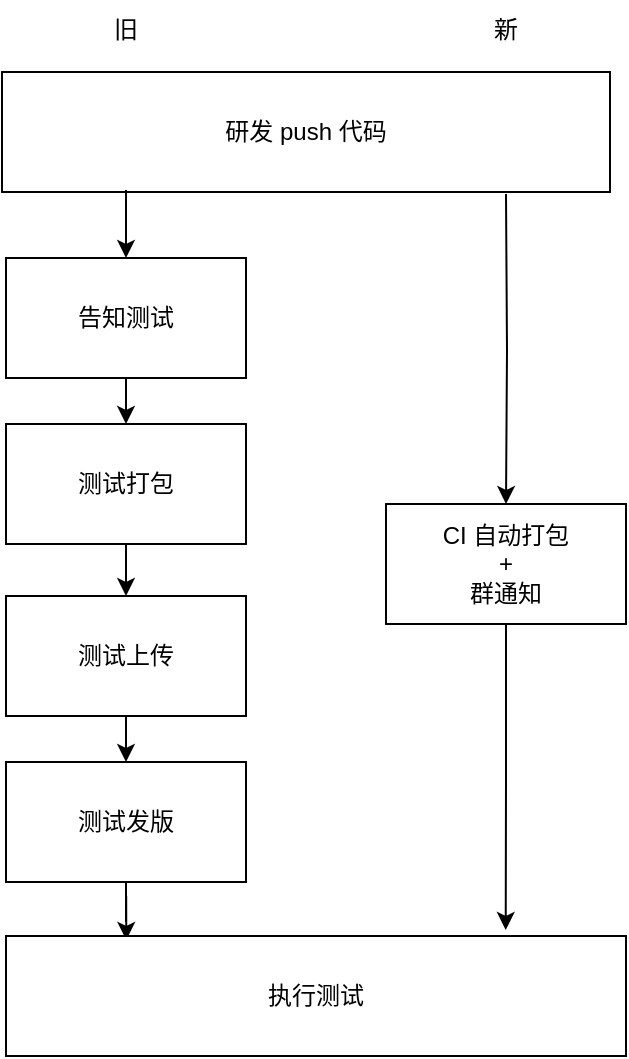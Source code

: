 <mxfile version="21.6.9" type="github">
  <diagram id="C5RBs43oDa-KdzZeNtuy" name="Page-1">
    <mxGraphModel dx="1434" dy="678" grid="0" gridSize="10" guides="1" tooltips="1" connect="1" arrows="1" fold="1" page="1" pageScale="1" pageWidth="827" pageHeight="1169" math="0" shadow="0">
      <root>
        <mxCell id="WIyWlLk6GJQsqaUBKTNV-0" />
        <mxCell id="WIyWlLk6GJQsqaUBKTNV-1" parent="WIyWlLk6GJQsqaUBKTNV-0" />
        <mxCell id="2jNLKK-pSZHmPOLY_wM6-0" value="研发 push 代码" style="rounded=0;whiteSpace=wrap;html=1;" vertex="1" parent="WIyWlLk6GJQsqaUBKTNV-1">
          <mxGeometry x="198" y="135" width="304" height="60" as="geometry" />
        </mxCell>
        <mxCell id="2jNLKK-pSZHmPOLY_wM6-6" value="" style="edgeStyle=orthogonalEdgeStyle;rounded=0;orthogonalLoop=1;jettySize=auto;html=1;" edge="1" parent="WIyWlLk6GJQsqaUBKTNV-1" source="2jNLKK-pSZHmPOLY_wM6-1" target="2jNLKK-pSZHmPOLY_wM6-2">
          <mxGeometry relative="1" as="geometry" />
        </mxCell>
        <mxCell id="2jNLKK-pSZHmPOLY_wM6-1" value="告知测试" style="rounded=0;whiteSpace=wrap;html=1;" vertex="1" parent="WIyWlLk6GJQsqaUBKTNV-1">
          <mxGeometry x="200" y="228" width="120" height="60" as="geometry" />
        </mxCell>
        <mxCell id="2jNLKK-pSZHmPOLY_wM6-7" value="" style="edgeStyle=orthogonalEdgeStyle;rounded=0;orthogonalLoop=1;jettySize=auto;html=1;" edge="1" parent="WIyWlLk6GJQsqaUBKTNV-1" source="2jNLKK-pSZHmPOLY_wM6-2" target="2jNLKK-pSZHmPOLY_wM6-3">
          <mxGeometry relative="1" as="geometry" />
        </mxCell>
        <mxCell id="2jNLKK-pSZHmPOLY_wM6-2" value="测试打包" style="rounded=0;whiteSpace=wrap;html=1;" vertex="1" parent="WIyWlLk6GJQsqaUBKTNV-1">
          <mxGeometry x="200" y="311" width="120" height="60" as="geometry" />
        </mxCell>
        <mxCell id="2jNLKK-pSZHmPOLY_wM6-8" value="" style="edgeStyle=orthogonalEdgeStyle;rounded=0;orthogonalLoop=1;jettySize=auto;html=1;" edge="1" parent="WIyWlLk6GJQsqaUBKTNV-1" source="2jNLKK-pSZHmPOLY_wM6-3" target="2jNLKK-pSZHmPOLY_wM6-4">
          <mxGeometry relative="1" as="geometry" />
        </mxCell>
        <mxCell id="2jNLKK-pSZHmPOLY_wM6-3" value="测试上传" style="rounded=0;whiteSpace=wrap;html=1;" vertex="1" parent="WIyWlLk6GJQsqaUBKTNV-1">
          <mxGeometry x="200" y="397" width="120" height="60" as="geometry" />
        </mxCell>
        <mxCell id="2jNLKK-pSZHmPOLY_wM6-17" value="" style="edgeStyle=orthogonalEdgeStyle;rounded=0;orthogonalLoop=1;jettySize=auto;html=1;entryX=0.194;entryY=0.033;entryDx=0;entryDy=0;entryPerimeter=0;" edge="1" parent="WIyWlLk6GJQsqaUBKTNV-1" source="2jNLKK-pSZHmPOLY_wM6-4" target="2jNLKK-pSZHmPOLY_wM6-16">
          <mxGeometry relative="1" as="geometry" />
        </mxCell>
        <mxCell id="2jNLKK-pSZHmPOLY_wM6-4" value="测试发版" style="rounded=0;whiteSpace=wrap;html=1;" vertex="1" parent="WIyWlLk6GJQsqaUBKTNV-1">
          <mxGeometry x="200" y="480" width="120" height="60" as="geometry" />
        </mxCell>
        <mxCell id="2jNLKK-pSZHmPOLY_wM6-18" value="" style="edgeStyle=orthogonalEdgeStyle;rounded=0;orthogonalLoop=1;jettySize=auto;html=1;entryX=0.806;entryY=-0.05;entryDx=0;entryDy=0;entryPerimeter=0;" edge="1" parent="WIyWlLk6GJQsqaUBKTNV-1" source="2jNLKK-pSZHmPOLY_wM6-13" target="2jNLKK-pSZHmPOLY_wM6-16">
          <mxGeometry relative="1" as="geometry" />
        </mxCell>
        <mxCell id="2jNLKK-pSZHmPOLY_wM6-13" value="CI 自动打包&lt;br&gt;+&lt;br&gt;群通知" style="rounded=0;whiteSpace=wrap;html=1;" vertex="1" parent="WIyWlLk6GJQsqaUBKTNV-1">
          <mxGeometry x="390" y="351" width="120" height="60" as="geometry" />
        </mxCell>
        <mxCell id="2jNLKK-pSZHmPOLY_wM6-15" value="" style="edgeStyle=orthogonalEdgeStyle;rounded=0;orthogonalLoop=1;jettySize=auto;html=1;exitX=0.5;exitY=1;exitDx=0;exitDy=0;entryX=0.5;entryY=0;entryDx=0;entryDy=0;" edge="1" parent="WIyWlLk6GJQsqaUBKTNV-1" target="2jNLKK-pSZHmPOLY_wM6-13">
          <mxGeometry relative="1" as="geometry">
            <mxPoint x="450" y="196" as="sourcePoint" />
            <mxPoint x="270" y="190" as="targetPoint" />
          </mxGeometry>
        </mxCell>
        <mxCell id="2jNLKK-pSZHmPOLY_wM6-16" value="执行测试" style="rounded=0;whiteSpace=wrap;html=1;" vertex="1" parent="WIyWlLk6GJQsqaUBKTNV-1">
          <mxGeometry x="200" y="567" width="310" height="60" as="geometry" />
        </mxCell>
        <mxCell id="2jNLKK-pSZHmPOLY_wM6-19" value="旧" style="text;html=1;strokeColor=none;fillColor=none;align=center;verticalAlign=middle;whiteSpace=wrap;rounded=0;" vertex="1" parent="WIyWlLk6GJQsqaUBKTNV-1">
          <mxGeometry x="230" y="99" width="60" height="30" as="geometry" />
        </mxCell>
        <mxCell id="2jNLKK-pSZHmPOLY_wM6-20" value="新" style="text;html=1;strokeColor=none;fillColor=none;align=center;verticalAlign=middle;whiteSpace=wrap;rounded=0;" vertex="1" parent="WIyWlLk6GJQsqaUBKTNV-1">
          <mxGeometry x="420" y="99" width="60" height="30" as="geometry" />
        </mxCell>
        <mxCell id="2jNLKK-pSZHmPOLY_wM6-23" value="" style="endArrow=classic;html=1;rounded=0;entryX=0.5;entryY=0;entryDx=0;entryDy=0;exitX=0.204;exitY=0.983;exitDx=0;exitDy=0;exitPerimeter=0;" edge="1" parent="WIyWlLk6GJQsqaUBKTNV-1" source="2jNLKK-pSZHmPOLY_wM6-0" target="2jNLKK-pSZHmPOLY_wM6-1">
          <mxGeometry width="50" height="50" relative="1" as="geometry">
            <mxPoint x="260" y="203" as="sourcePoint" />
            <mxPoint x="127" y="274" as="targetPoint" />
          </mxGeometry>
        </mxCell>
      </root>
    </mxGraphModel>
  </diagram>
</mxfile>
